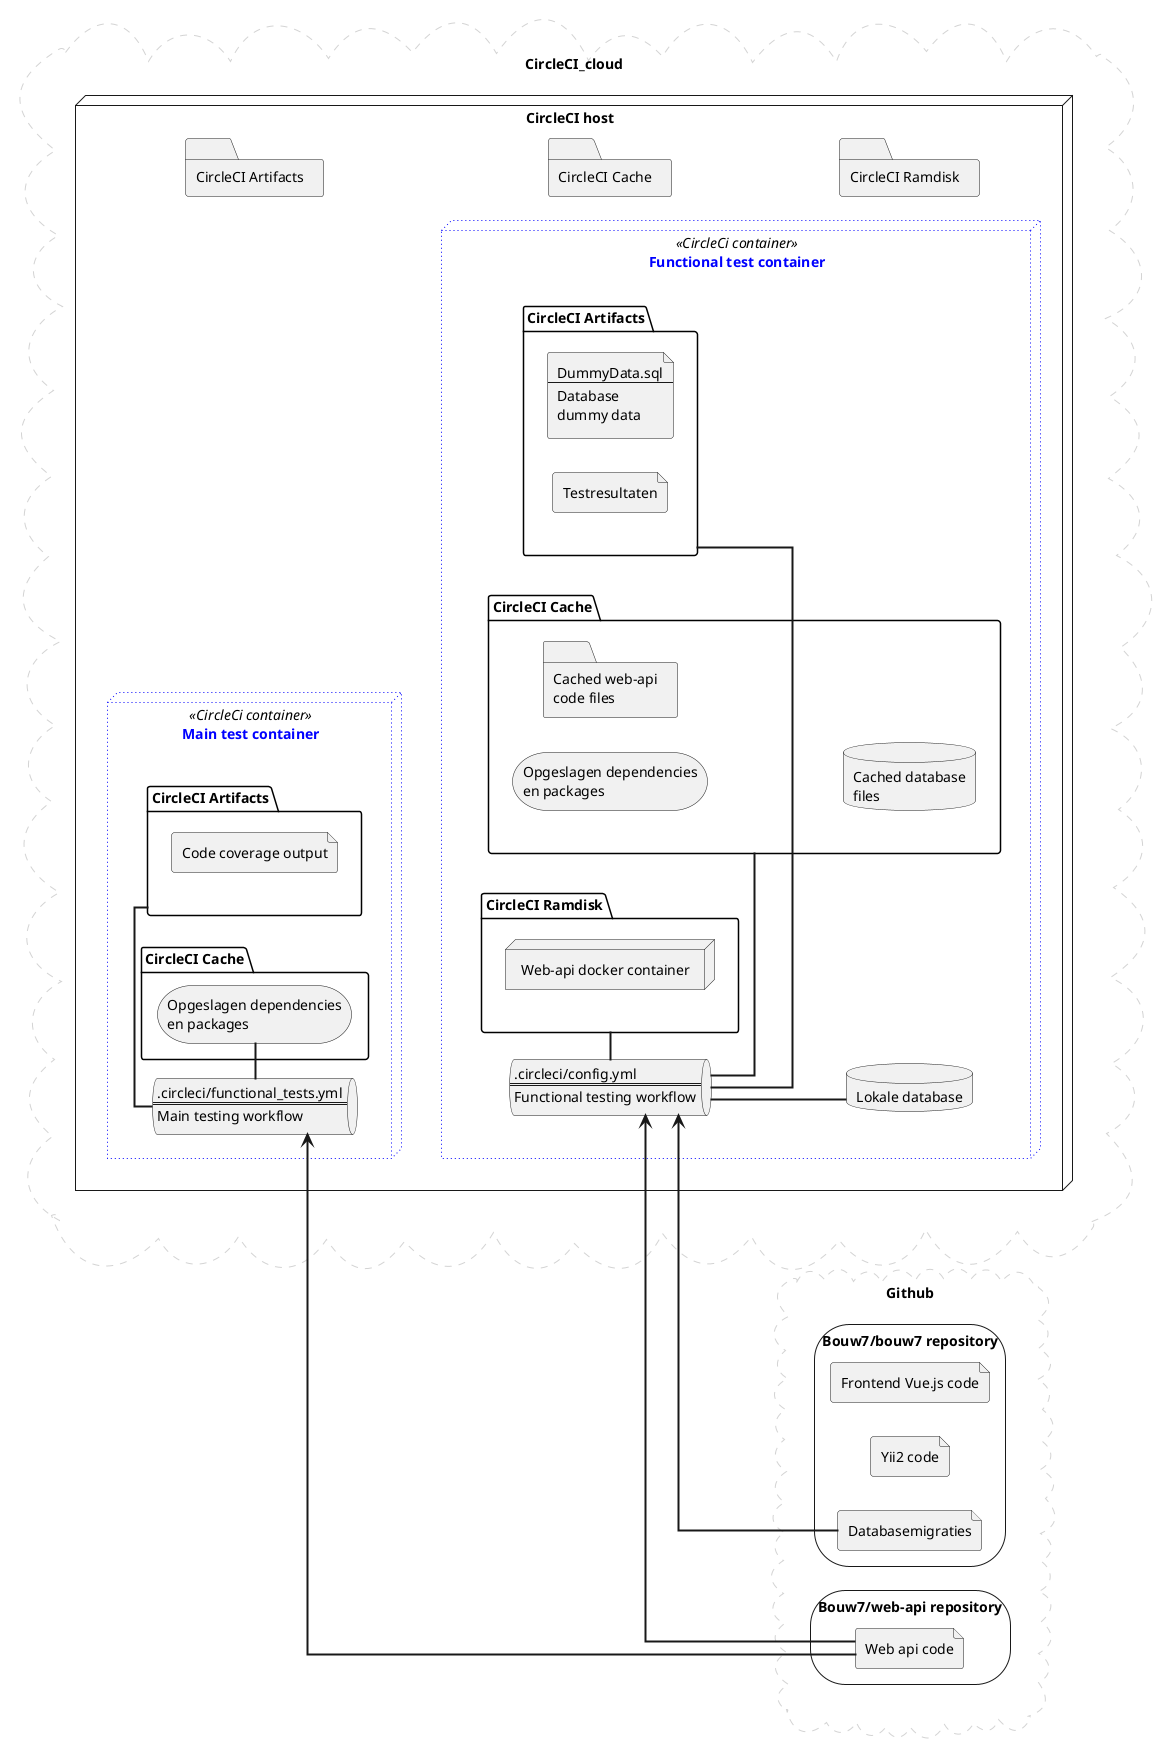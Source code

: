 @startuml CircleCI Deployment Diagram
left to right direction
skinparam linetype ortho

cloud github as "Github" #line:LightGray;line.dashed {
    storage bouw7 as "Bouw7/bouw7 repository" {
        file frontend as "Frontend Vue.js code"
        file yii2 as "Yii2 code"
        file migrations as "Databasemigraties"
    }

    storage web_api as "Bouw7/web-api repository"{ 
        file api as "Web api code"
    }
}

github -[hidden] CircleCI_cloud

cloud CircleCI_cloud as "CircleCI" #line:LightGray;line.dashed {
    node CircleCI as "CircleCI host" {
        node main as "Main test container" << CircleCi container >> #line:blue;line.dotted;text:blue {
            folder main_artifacts as "CircleCI Artifacts"{
                file func_coverage as "Code coverage output"
            }

            folder main_cache as "CircleCI Cache"{
                storage main_dependencies[
                    Opgeslagen dependencies
                    en packages
                ]
            }

            queue main_workflow [
                .circleci/functional_tests.yml
                ====
                Main testing workflow
            ]

            main_workflow = main_dependencies
            main_workflow = main_artifacts
            main_workflow <== api
        }

        node functional as "Functional test container" << CircleCi container >> #line:blue;line.dotted;text:blue  {
            folder func_artifacts as "CircleCI Artifacts"{
                file func_dummy_data[
                    DummyData.sql
                    ----
                    Database
                    dummy data
                ]
                file func_results[
                    Testresultaten
                ]
            }

            folder func_cache as "CircleCI Cache"{
                storage func_dependencies[
                    Opgeslagen dependencies
                    en packages
                ]
                folder func_web_api_cache[
                    Cached web-api
                    code files
                ]
                database db_cache[
                    Cached database
                    files
                ]
            }

            folder func_ramdisk as "CircleCI Ramdisk"{
                node func_docker_web_api as "Web-api docker container"
            }

            database func_db as "Lokale database"

            queue func_workflow [
                .circleci/config.yml
                ====
                Functional testing workflow
            ]

            func_workflow == func_db
            func_workflow = func_artifacts
            func_workflow = func_ramdisk
            func_workflow = func_cache
            func_workflow <== api
            func_workflow <== migrations
        }

        folder artifacts as "CircleCI Artifacts"{
            
        }

        folder cache as "CircleCI Cache"{
            
        }

        folder ramdisk as "CircleCI Ramdisk"{

        }

        artifacts --[hidden] cache
        cache --[hidden] ramdisk
    }
}

main --[hidden] functional
@enduml